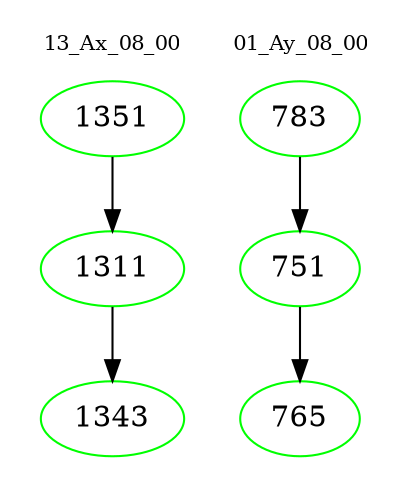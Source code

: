 digraph{
subgraph cluster_0 {
color = white
label = "13_Ax_08_00";
fontsize=10;
T0_1351 [label="1351", color="green"]
T0_1351 -> T0_1311 [color="black"]
T0_1311 [label="1311", color="green"]
T0_1311 -> T0_1343 [color="black"]
T0_1343 [label="1343", color="green"]
}
subgraph cluster_1 {
color = white
label = "01_Ay_08_00";
fontsize=10;
T1_783 [label="783", color="green"]
T1_783 -> T1_751 [color="black"]
T1_751 [label="751", color="green"]
T1_751 -> T1_765 [color="black"]
T1_765 [label="765", color="green"]
}
}
